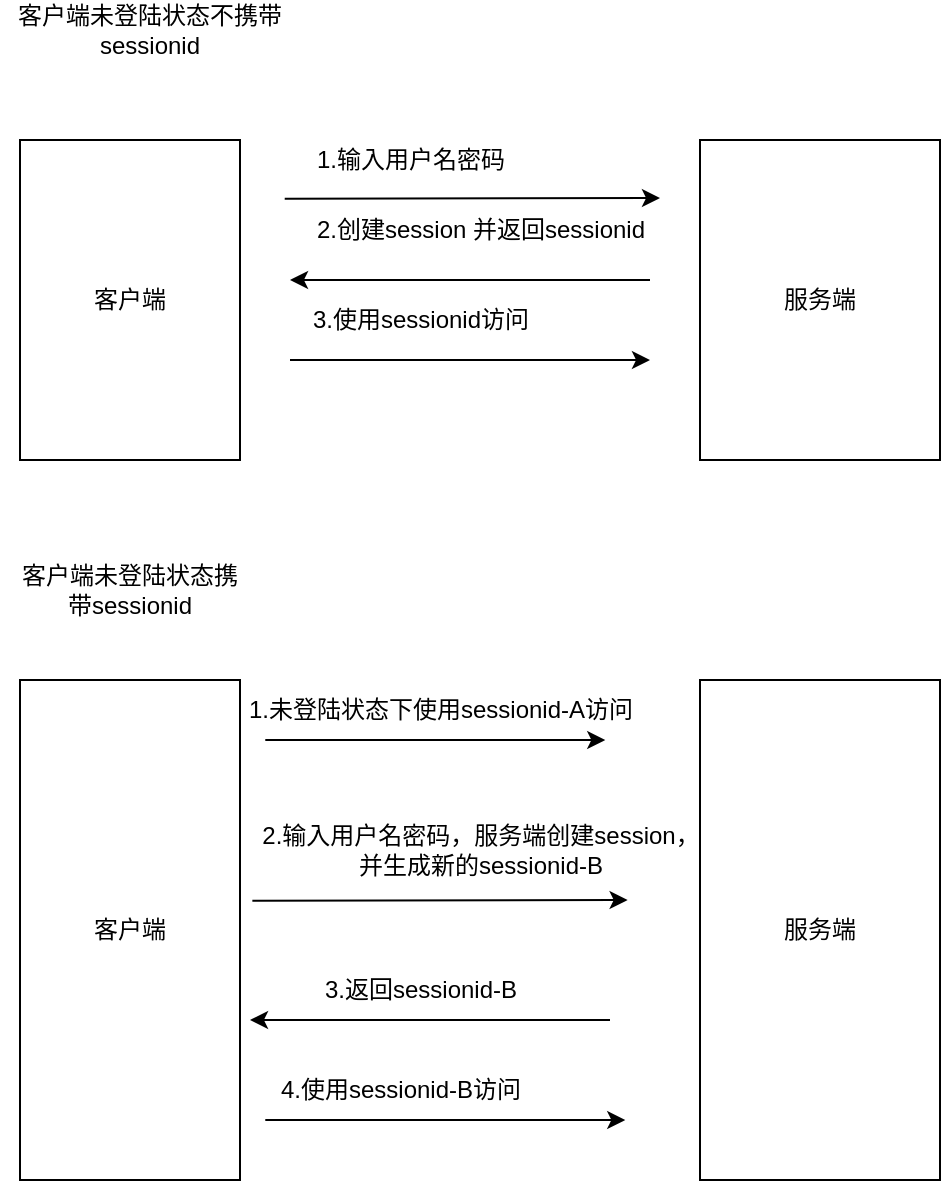 <mxfile version="20.0.4" type="github">
  <diagram id="2shEiHxplEj3Gfb1FotA" name="第 1 页">
    <mxGraphModel dx="1550" dy="835" grid="1" gridSize="10" guides="1" tooltips="1" connect="1" arrows="1" fold="1" page="1" pageScale="1" pageWidth="1500" pageHeight="2569" math="0" shadow="0">
      <root>
        <mxCell id="0" />
        <mxCell id="1" parent="0" />
        <mxCell id="AWgY6vxKkn04p1SGABee-11" style="edgeStyle=orthogonalEdgeStyle;rounded=0;orthogonalLoop=1;jettySize=auto;html=1;" edge="1" parent="1">
          <mxGeometry relative="1" as="geometry">
            <mxPoint x="635" y="270" as="targetPoint" />
            <mxPoint x="455" y="270" as="sourcePoint" />
          </mxGeometry>
        </mxCell>
        <mxCell id="AWgY6vxKkn04p1SGABee-1" value="客户端" style="rounded=0;whiteSpace=wrap;html=1;" vertex="1" parent="1">
          <mxGeometry x="320" y="160" width="110" height="160" as="geometry" />
        </mxCell>
        <mxCell id="AWgY6vxKkn04p1SGABee-9" style="edgeStyle=orthogonalEdgeStyle;rounded=0;orthogonalLoop=1;jettySize=auto;html=1;" edge="1" parent="1">
          <mxGeometry relative="1" as="geometry">
            <mxPoint x="455" y="230" as="targetPoint" />
            <mxPoint x="635" y="230" as="sourcePoint" />
          </mxGeometry>
        </mxCell>
        <mxCell id="AWgY6vxKkn04p1SGABee-2" value="服务端" style="rounded=0;whiteSpace=wrap;html=1;" vertex="1" parent="1">
          <mxGeometry x="660" y="160" width="120" height="160" as="geometry" />
        </mxCell>
        <mxCell id="AWgY6vxKkn04p1SGABee-5" value="1.输入用户名密码" style="text;html=1;align=center;verticalAlign=middle;resizable=0;points=[];autosize=1;strokeColor=none;fillColor=none;" vertex="1" parent="1">
          <mxGeometry x="455" y="155" width="120" height="30" as="geometry" />
        </mxCell>
        <mxCell id="AWgY6vxKkn04p1SGABee-8" value="" style="endArrow=classic;html=1;rounded=0;exitX=-0.022;exitY=1.147;exitDx=0;exitDy=0;exitPerimeter=0;" edge="1" parent="1" source="AWgY6vxKkn04p1SGABee-5">
          <mxGeometry width="50" height="50" relative="1" as="geometry">
            <mxPoint x="440" y="185" as="sourcePoint" />
            <mxPoint x="640" y="189" as="targetPoint" />
          </mxGeometry>
        </mxCell>
        <mxCell id="AWgY6vxKkn04p1SGABee-10" value="2.创建session 并返回sessionid" style="text;html=1;align=center;verticalAlign=middle;resizable=0;points=[];autosize=1;strokeColor=none;fillColor=none;" vertex="1" parent="1">
          <mxGeometry x="455" y="190" width="190" height="30" as="geometry" />
        </mxCell>
        <mxCell id="AWgY6vxKkn04p1SGABee-12" value="3.使用sessionid访问" style="text;html=1;align=center;verticalAlign=middle;resizable=0;points=[];autosize=1;strokeColor=none;fillColor=none;" vertex="1" parent="1">
          <mxGeometry x="455" y="235" width="130" height="30" as="geometry" />
        </mxCell>
        <mxCell id="AWgY6vxKkn04p1SGABee-13" style="edgeStyle=orthogonalEdgeStyle;rounded=0;orthogonalLoop=1;jettySize=auto;html=1;" edge="1" parent="1">
          <mxGeometry relative="1" as="geometry">
            <mxPoint x="622.64" y="650" as="targetPoint" />
            <mxPoint x="442.64" y="650" as="sourcePoint" />
          </mxGeometry>
        </mxCell>
        <mxCell id="AWgY6vxKkn04p1SGABee-22" style="edgeStyle=orthogonalEdgeStyle;rounded=0;orthogonalLoop=1;jettySize=auto;html=1;" edge="1" parent="1">
          <mxGeometry relative="1" as="geometry">
            <mxPoint x="612.64" y="460" as="targetPoint" />
            <mxPoint x="442.64" y="460" as="sourcePoint" />
          </mxGeometry>
        </mxCell>
        <mxCell id="AWgY6vxKkn04p1SGABee-14" value="客户端" style="rounded=0;whiteSpace=wrap;html=1;" vertex="1" parent="1">
          <mxGeometry x="320" y="430" width="110" height="250" as="geometry" />
        </mxCell>
        <mxCell id="AWgY6vxKkn04p1SGABee-16" value="服务端" style="rounded=0;whiteSpace=wrap;html=1;" vertex="1" parent="1">
          <mxGeometry x="660" y="430" width="120" height="250" as="geometry" />
        </mxCell>
        <mxCell id="AWgY6vxKkn04p1SGABee-17" value="" style="endArrow=classic;html=1;rounded=0;exitX=-0.022;exitY=1.147;exitDx=0;exitDy=0;exitPerimeter=0;" edge="1" parent="1">
          <mxGeometry width="50" height="50" relative="1" as="geometry">
            <mxPoint x="436.18" y="540.41" as="sourcePoint" />
            <mxPoint x="623.82" y="540" as="targetPoint" />
          </mxGeometry>
        </mxCell>
        <mxCell id="AWgY6vxKkn04p1SGABee-18" value="3.返回sessionid-B" style="text;html=1;align=center;verticalAlign=middle;resizable=0;points=[];autosize=1;strokeColor=none;fillColor=none;" vertex="1" parent="1">
          <mxGeometry x="460" y="570" width="120" height="30" as="geometry" />
        </mxCell>
        <mxCell id="AWgY6vxKkn04p1SGABee-19" value="4.使用sessionid-B访问" style="text;html=1;align=center;verticalAlign=middle;resizable=0;points=[];autosize=1;strokeColor=none;fillColor=none;" vertex="1" parent="1">
          <mxGeometry x="440" y="620" width="140" height="30" as="geometry" />
        </mxCell>
        <mxCell id="AWgY6vxKkn04p1SGABee-20" value="2.输入用户名密码，服务端创建session，&lt;br&gt;并生成新的sessionid-B" style="text;html=1;align=center;verticalAlign=middle;resizable=0;points=[];autosize=1;strokeColor=none;fillColor=none;" vertex="1" parent="1">
          <mxGeometry x="430" y="495" width="240" height="40" as="geometry" />
        </mxCell>
        <mxCell id="AWgY6vxKkn04p1SGABee-23" value="1.未登陆状态下使用sessionid-A访问" style="text;html=1;align=center;verticalAlign=middle;resizable=0;points=[];autosize=1;strokeColor=none;fillColor=none;" vertex="1" parent="1">
          <mxGeometry x="420" y="430" width="220" height="30" as="geometry" />
        </mxCell>
        <mxCell id="AWgY6vxKkn04p1SGABee-26" style="edgeStyle=orthogonalEdgeStyle;rounded=0;orthogonalLoop=1;jettySize=auto;html=1;" edge="1" parent="1">
          <mxGeometry relative="1" as="geometry">
            <mxPoint x="435.0" y="600" as="targetPoint" />
            <mxPoint x="615.0" y="600" as="sourcePoint" />
          </mxGeometry>
        </mxCell>
        <mxCell id="AWgY6vxKkn04p1SGABee-28" value="客户端未登陆状态不携带sessionid" style="text;html=1;strokeColor=none;fillColor=none;align=center;verticalAlign=middle;whiteSpace=wrap;rounded=0;" vertex="1" parent="1">
          <mxGeometry x="310" y="90" width="150" height="30" as="geometry" />
        </mxCell>
        <mxCell id="AWgY6vxKkn04p1SGABee-29" value="客户端未登陆状态携带sessionid" style="text;html=1;strokeColor=none;fillColor=none;align=center;verticalAlign=middle;whiteSpace=wrap;rounded=0;" vertex="1" parent="1">
          <mxGeometry x="315" y="370" width="120" height="30" as="geometry" />
        </mxCell>
      </root>
    </mxGraphModel>
  </diagram>
</mxfile>
